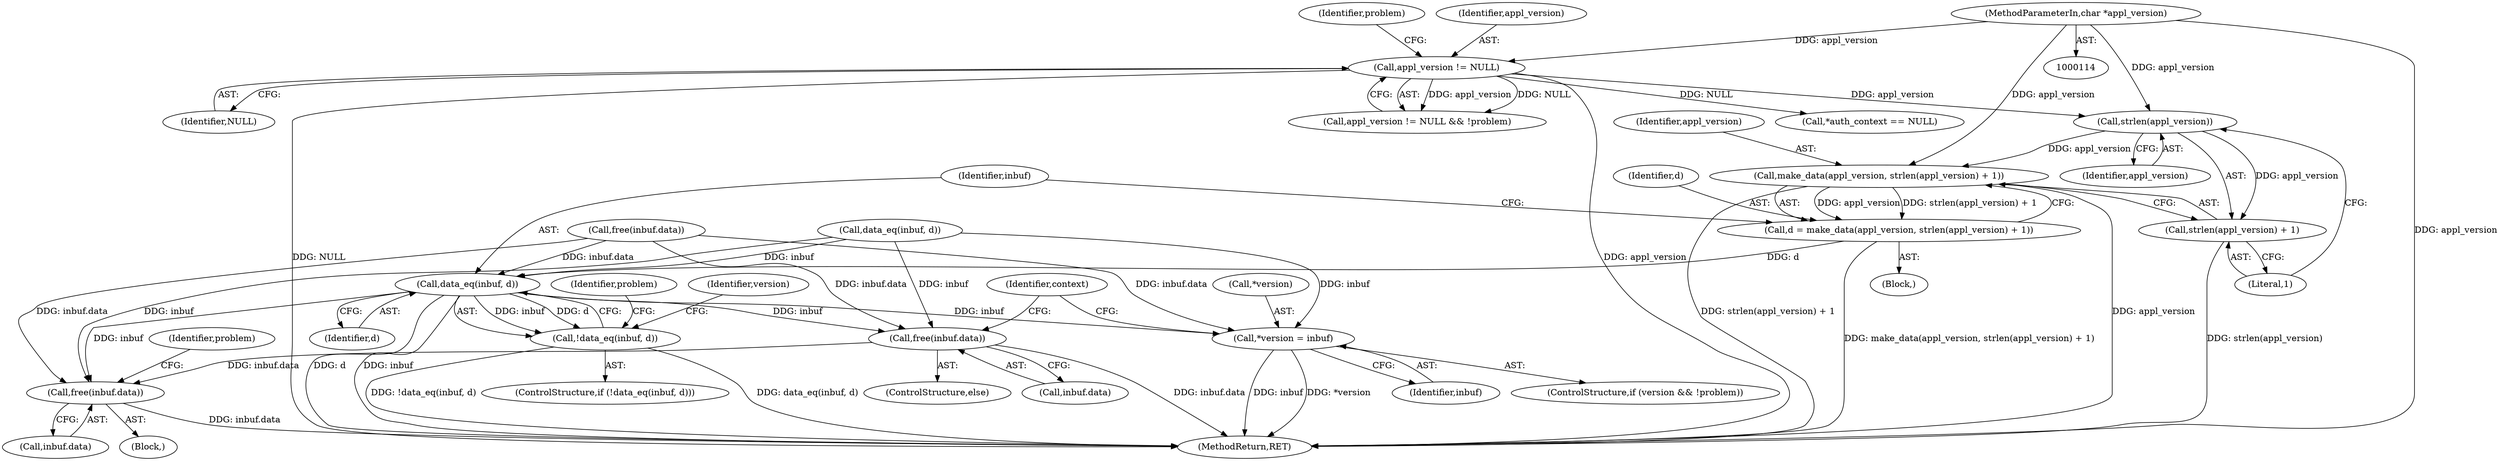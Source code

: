 digraph "0_krb5_102bb6ebf20f9174130c85c3b052ae104e5073ec_0@API" {
"1000235" [label="(Call,strlen(appl_version))"];
"1000224" [label="(Call,appl_version != NULL)"];
"1000118" [label="(MethodParameterIn,char *appl_version)"];
"1000232" [label="(Call,make_data(appl_version, strlen(appl_version) + 1))"];
"1000230" [label="(Call,d = make_data(appl_version, strlen(appl_version) + 1))"];
"1000240" [label="(Call,data_eq(inbuf, d))"];
"1000239" [label="(Call,!data_eq(inbuf, d))"];
"1000255" [label="(Call,*version = inbuf)"];
"1000260" [label="(Call,free(inbuf.data))"];
"1000400" [label="(Call,free(inbuf.data))"];
"1000234" [label="(Call,strlen(appl_version) + 1)"];
"1000226" [label="(Identifier,NULL)"];
"1000401" [label="(Call,inbuf.data)"];
"1000620" [label="(MethodReturn,RET)"];
"1000267" [label="(Identifier,context)"];
"1000405" [label="(Identifier,problem)"];
"1000235" [label="(Call,strlen(appl_version))"];
"1000223" [label="(Call,appl_version != NULL && !problem)"];
"1000237" [label="(Literal,1)"];
"1000232" [label="(Call,make_data(appl_version, strlen(appl_version) + 1))"];
"1000242" [label="(Identifier,d)"];
"1000197" [label="(Call,free(inbuf.data))"];
"1000225" [label="(Identifier,appl_version)"];
"1000240" [label="(Call,data_eq(inbuf, d))"];
"1000236" [label="(Identifier,appl_version)"];
"1000256" [label="(Call,*version)"];
"1000118" [label="(MethodParameterIn,char *appl_version)"];
"1000258" [label="(Identifier,inbuf)"];
"1000255" [label="(Call,*version = inbuf)"];
"1000230" [label="(Call,d = make_data(appl_version, strlen(appl_version) + 1))"];
"1000387" [label="(Block,)"];
"1000260" [label="(Call,free(inbuf.data))"];
"1000187" [label="(Call,data_eq(inbuf, d))"];
"1000241" [label="(Identifier,inbuf)"];
"1000400" [label="(Call,free(inbuf.data))"];
"1000238" [label="(ControlStructure,if (!data_eq(inbuf, d)))"];
"1000224" [label="(Call,appl_version != NULL)"];
"1000231" [label="(Identifier,d)"];
"1000239" [label="(Call,!data_eq(inbuf, d))"];
"1000259" [label="(ControlStructure,else)"];
"1000228" [label="(Identifier,problem)"];
"1000261" [label="(Call,inbuf.data)"];
"1000245" [label="(Identifier,problem)"];
"1000234" [label="(Call,strlen(appl_version) + 1)"];
"1000233" [label="(Identifier,appl_version)"];
"1000296" [label="(Call,*auth_context == NULL)"];
"1000252" [label="(Identifier,version)"];
"1000250" [label="(ControlStructure,if (version && !problem))"];
"1000229" [label="(Block,)"];
"1000235" -> "1000234"  [label="AST: "];
"1000235" -> "1000236"  [label="CFG: "];
"1000236" -> "1000235"  [label="AST: "];
"1000237" -> "1000235"  [label="CFG: "];
"1000235" -> "1000232"  [label="DDG: appl_version"];
"1000235" -> "1000234"  [label="DDG: appl_version"];
"1000224" -> "1000235"  [label="DDG: appl_version"];
"1000118" -> "1000235"  [label="DDG: appl_version"];
"1000224" -> "1000223"  [label="AST: "];
"1000224" -> "1000226"  [label="CFG: "];
"1000225" -> "1000224"  [label="AST: "];
"1000226" -> "1000224"  [label="AST: "];
"1000228" -> "1000224"  [label="CFG: "];
"1000223" -> "1000224"  [label="CFG: "];
"1000224" -> "1000620"  [label="DDG: appl_version"];
"1000224" -> "1000620"  [label="DDG: NULL"];
"1000224" -> "1000223"  [label="DDG: appl_version"];
"1000224" -> "1000223"  [label="DDG: NULL"];
"1000118" -> "1000224"  [label="DDG: appl_version"];
"1000224" -> "1000296"  [label="DDG: NULL"];
"1000118" -> "1000114"  [label="AST: "];
"1000118" -> "1000620"  [label="DDG: appl_version"];
"1000118" -> "1000232"  [label="DDG: appl_version"];
"1000232" -> "1000230"  [label="AST: "];
"1000232" -> "1000234"  [label="CFG: "];
"1000233" -> "1000232"  [label="AST: "];
"1000234" -> "1000232"  [label="AST: "];
"1000230" -> "1000232"  [label="CFG: "];
"1000232" -> "1000620"  [label="DDG: appl_version"];
"1000232" -> "1000620"  [label="DDG: strlen(appl_version) + 1"];
"1000232" -> "1000230"  [label="DDG: appl_version"];
"1000232" -> "1000230"  [label="DDG: strlen(appl_version) + 1"];
"1000230" -> "1000229"  [label="AST: "];
"1000231" -> "1000230"  [label="AST: "];
"1000241" -> "1000230"  [label="CFG: "];
"1000230" -> "1000620"  [label="DDG: make_data(appl_version, strlen(appl_version) + 1)"];
"1000230" -> "1000240"  [label="DDG: d"];
"1000240" -> "1000239"  [label="AST: "];
"1000240" -> "1000242"  [label="CFG: "];
"1000241" -> "1000240"  [label="AST: "];
"1000242" -> "1000240"  [label="AST: "];
"1000239" -> "1000240"  [label="CFG: "];
"1000240" -> "1000620"  [label="DDG: d"];
"1000240" -> "1000620"  [label="DDG: inbuf"];
"1000240" -> "1000239"  [label="DDG: inbuf"];
"1000240" -> "1000239"  [label="DDG: d"];
"1000187" -> "1000240"  [label="DDG: inbuf"];
"1000197" -> "1000240"  [label="DDG: inbuf.data"];
"1000240" -> "1000255"  [label="DDG: inbuf"];
"1000240" -> "1000260"  [label="DDG: inbuf"];
"1000240" -> "1000400"  [label="DDG: inbuf"];
"1000239" -> "1000238"  [label="AST: "];
"1000245" -> "1000239"  [label="CFG: "];
"1000252" -> "1000239"  [label="CFG: "];
"1000239" -> "1000620"  [label="DDG: !data_eq(inbuf, d)"];
"1000239" -> "1000620"  [label="DDG: data_eq(inbuf, d)"];
"1000255" -> "1000250"  [label="AST: "];
"1000255" -> "1000258"  [label="CFG: "];
"1000256" -> "1000255"  [label="AST: "];
"1000258" -> "1000255"  [label="AST: "];
"1000267" -> "1000255"  [label="CFG: "];
"1000255" -> "1000620"  [label="DDG: inbuf"];
"1000255" -> "1000620"  [label="DDG: *version"];
"1000187" -> "1000255"  [label="DDG: inbuf"];
"1000197" -> "1000255"  [label="DDG: inbuf.data"];
"1000260" -> "1000259"  [label="AST: "];
"1000260" -> "1000261"  [label="CFG: "];
"1000261" -> "1000260"  [label="AST: "];
"1000267" -> "1000260"  [label="CFG: "];
"1000260" -> "1000620"  [label="DDG: inbuf.data"];
"1000187" -> "1000260"  [label="DDG: inbuf"];
"1000197" -> "1000260"  [label="DDG: inbuf.data"];
"1000260" -> "1000400"  [label="DDG: inbuf.data"];
"1000400" -> "1000387"  [label="AST: "];
"1000400" -> "1000401"  [label="CFG: "];
"1000401" -> "1000400"  [label="AST: "];
"1000405" -> "1000400"  [label="CFG: "];
"1000400" -> "1000620"  [label="DDG: inbuf.data"];
"1000187" -> "1000400"  [label="DDG: inbuf"];
"1000197" -> "1000400"  [label="DDG: inbuf.data"];
"1000234" -> "1000237"  [label="CFG: "];
"1000237" -> "1000234"  [label="AST: "];
"1000234" -> "1000620"  [label="DDG: strlen(appl_version)"];
}
